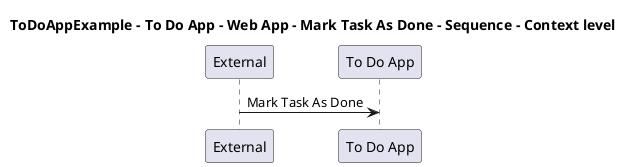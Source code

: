 @startuml

title ToDoAppExample - To Do App - Web App - Mark Task As Done - Sequence - Context level

participant "External" as C4InterFlow.SoftwareSystems.ExternalSystem
participant "To Do App" as ToDoAppExample.SoftwareSystems.ToDoApp

C4InterFlow.SoftwareSystems.ExternalSystem -> ToDoAppExample.SoftwareSystems.ToDoApp : Mark Task As Done


@enduml
